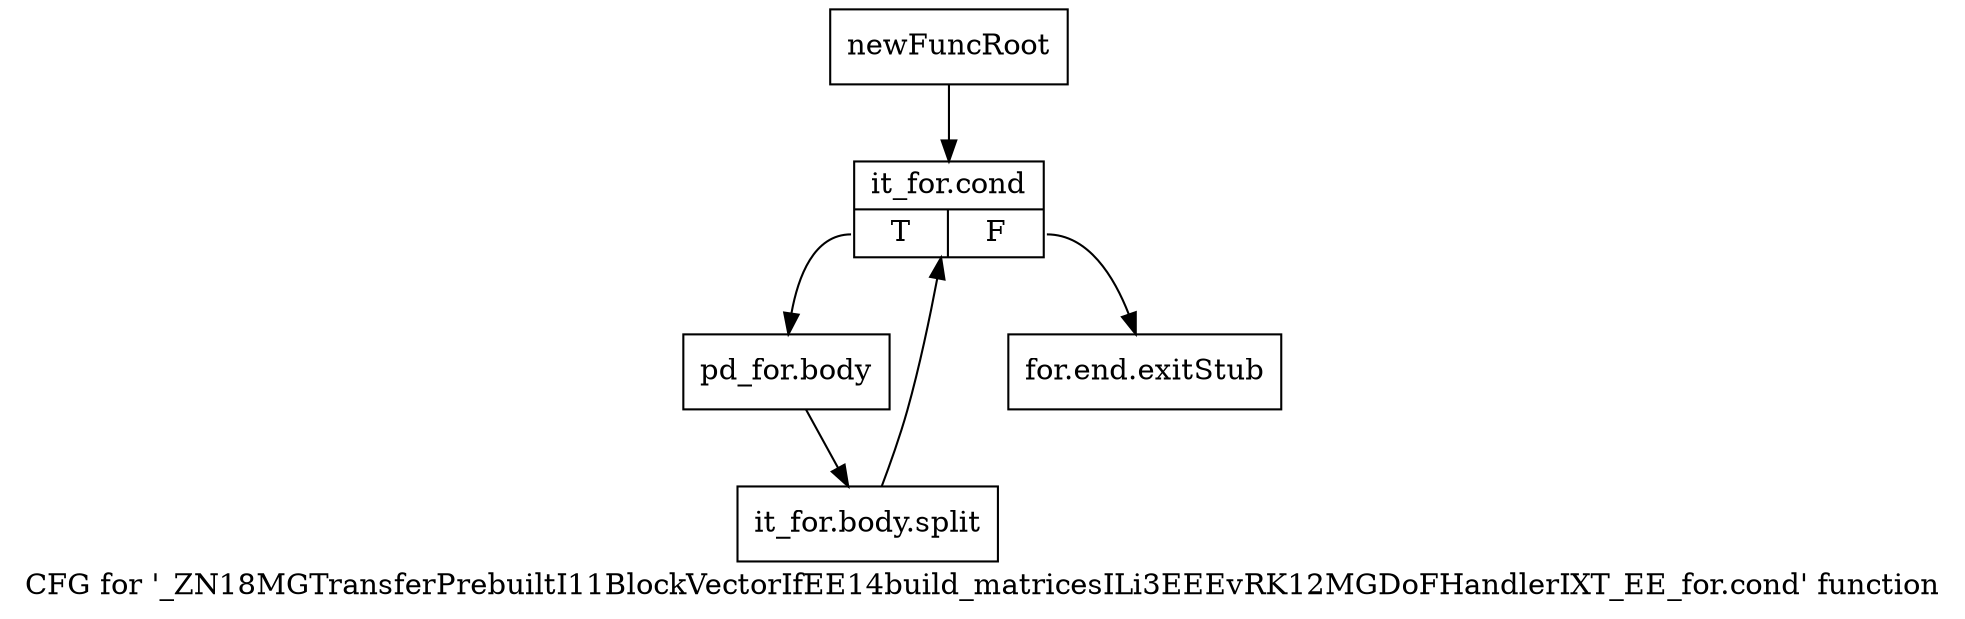 digraph "CFG for '_ZN18MGTransferPrebuiltI11BlockVectorIfEE14build_matricesILi3EEEvRK12MGDoFHandlerIXT_EE_for.cond' function" {
	label="CFG for '_ZN18MGTransferPrebuiltI11BlockVectorIfEE14build_matricesILi3EEEvRK12MGDoFHandlerIXT_EE_for.cond' function";

	Node0x954fa10 [shape=record,label="{newFuncRoot}"];
	Node0x954fa10 -> Node0x954fab0;
	Node0x954fa60 [shape=record,label="{for.end.exitStub}"];
	Node0x954fab0 [shape=record,label="{it_for.cond|{<s0>T|<s1>F}}"];
	Node0x954fab0:s0 -> Node0x954fb00;
	Node0x954fab0:s1 -> Node0x954fa60;
	Node0x954fb00 [shape=record,label="{pd_for.body}"];
	Node0x954fb00 -> Node0xb5e76c0;
	Node0xb5e76c0 [shape=record,label="{it_for.body.split}"];
	Node0xb5e76c0 -> Node0x954fab0;
}

